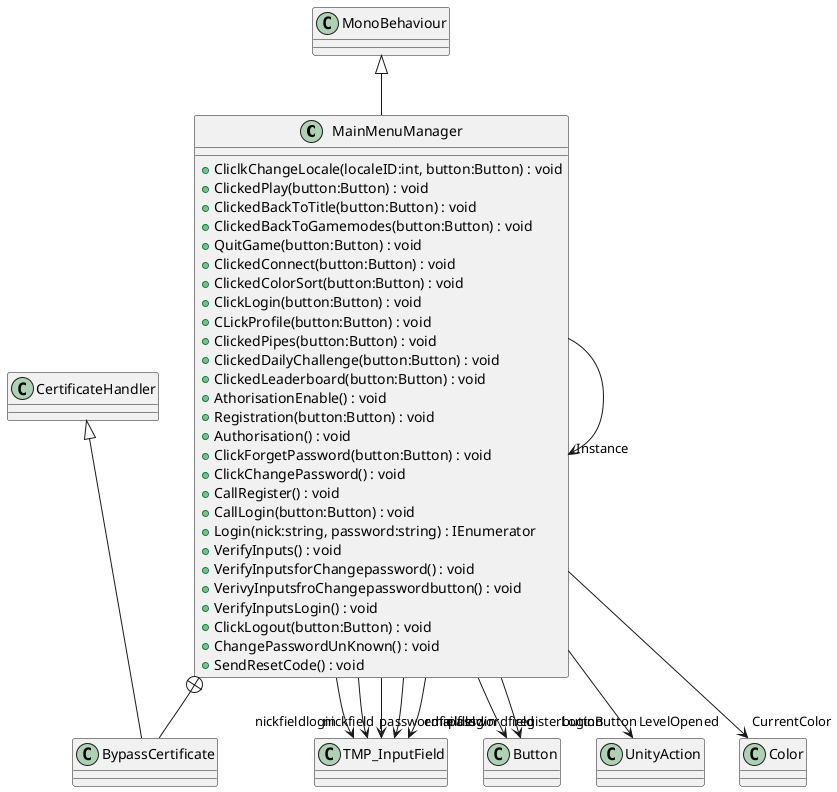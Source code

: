 @startuml
class MainMenuManager {
    + CliclkChangeLocale(localeID:int, button:Button) : void
    + ClickedPlay(button:Button) : void
    + ClickedBackToTitle(button:Button) : void
    + ClickedBackToGamemodes(button:Button) : void
    + QuitGame(button:Button) : void
    + ClickedConnect(button:Button) : void
    + ClickedColorSort(button:Button) : void
    + ClickLogin(button:Button) : void
    + CLickProfile(button:Button) : void
    + ClickedPipes(button:Button) : void
    + ClickedDailyChallenge(button:Button) : void
    + ClickedLeaderboard(button:Button) : void
    + AthorisationEnable() : void
    + Registration(button:Button) : void
    + Authorisation() : void
    + ClickForgetPassword(button:Button) : void
    + ClickChangePassword() : void
    + CallRegister() : void
    + CallLogin(button:Button) : void
    + Login(nick:string, password:string) : IEnumerator
    + VerifyInputs() : void
    + VerifyInputsforChangepassword() : void
    + VerivyInputsfroChangepasswordbutton() : void
    + VerifyInputsLogin() : void
    + ClickLogout(button:Button) : void
    + ChangePasswordUnKnown() : void
    + SendResetCode() : void
}
class BypassCertificate {
}
MonoBehaviour <|-- MainMenuManager
MainMenuManager --> "Instance" MainMenuManager
MainMenuManager --> "nickfieldlogin" TMP_InputField
MainMenuManager --> "passwordfieldlogin" TMP_InputField
MainMenuManager --> "nickfield" TMP_InputField
MainMenuManager --> "passwordfield" TMP_InputField
MainMenuManager --> "emailfield" TMP_InputField
MainMenuManager --> "registerbutton" Button
MainMenuManager --> "LoginButton" Button
MainMenuManager --> "LevelOpened" UnityAction
MainMenuManager --> "CurrentColor" Color
MainMenuManager +-- BypassCertificate
CertificateHandler <|-- BypassCertificate
@enduml
